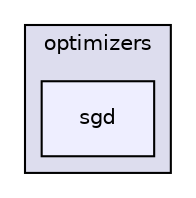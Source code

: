 digraph "src/mlpack/core/optimizers/sgd" {
  compound=true
  node [ fontsize="10", fontname="Helvetica"];
  edge [ labelfontsize="10", labelfontname="Helvetica"];
  subgraph clusterdir_becda7b54266400a4fb5aab8b420973e {
    graph [ bgcolor="#ddddee", pencolor="black", label="optimizers" fontname="Helvetica", fontsize="10", URL="dir_becda7b54266400a4fb5aab8b420973e.html"]
  dir_3f6a0d4378e8db103132464bc6f2eb22 [shape=box, label="sgd", style="filled", fillcolor="#eeeeff", pencolor="black", URL="dir_3f6a0d4378e8db103132464bc6f2eb22.html"];
  }
}
